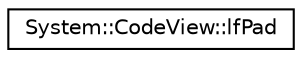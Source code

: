 digraph G
{
  edge [fontname="Helvetica",fontsize="10",labelfontname="Helvetica",labelfontsize="10"];
  node [fontname="Helvetica",fontsize="10",shape=record];
  rankdir="LR";
  Node1 [label="System::CodeView::lfPad",height=0.2,width=0.4,color="black", fillcolor="white", style="filled",URL="$struct_system_1_1_code_view_1_1lf_pad.html"];
}
